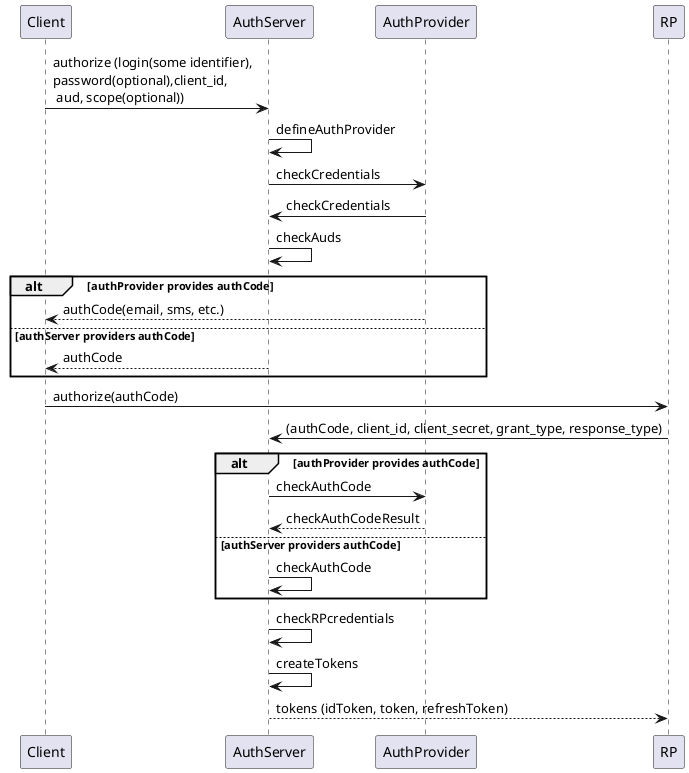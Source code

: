 @startuml
Client -> AuthServer: authorize (login(some identifier),\npassword(optional),client_id,\n aud, scope(optional))
AuthServer -> AuthServer: defineAuthProvider
AuthServer -> AuthProvider: checkCredentials
AuthServer <- AuthProvider: checkCredentials
AuthServer -> AuthServer: checkAuds
alt authProvider provides authCode
 Client <-- AuthProvider: authCode(email, sms, etc.)
else authServer providers authCode
 Client <-- AuthServer: authCode
end
Client -> RP: authorize(authCode)
AuthServer <- RP : (authCode, client_id, client_secret, grant_type, response_type)
alt authProvider provides authCode
 AuthServer -> AuthProvider: checkAuthCode
 AuthServer <-- AuthProvider: checkAuthCodeResult
else authServer providers authCode
 AuthServer -> AuthServer: checkAuthCode
end
AuthServer -> AuthServer: checkRPcredentials
AuthServer -> AuthServer: createTokens
AuthServer --> RP: tokens (idToken, token, refreshToken)
@enduml